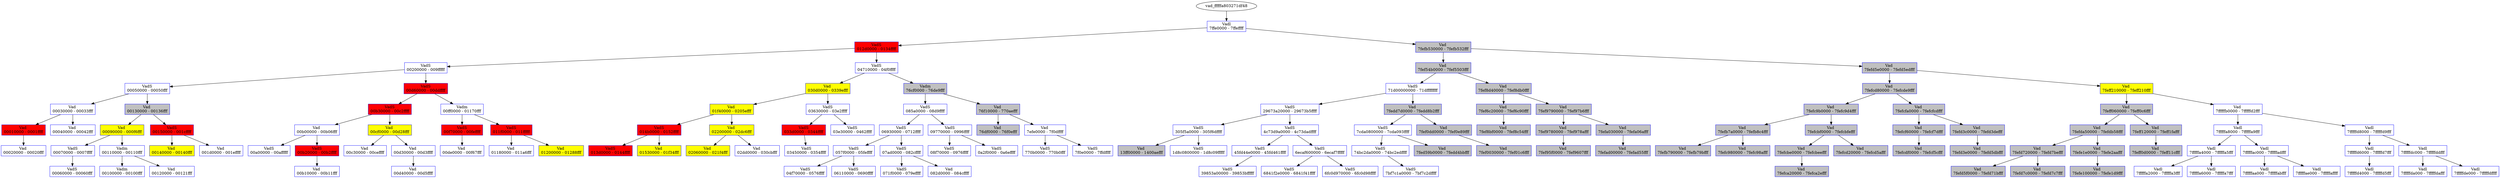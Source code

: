 /* Pid:   3756 */
digraph processtree {
graph [rankdir = "TB"];
vad_fffffa803271df48 -> vad_fffffa803271da10
vad_fffffa803271da10 [label = "{ Vadl\n7ffe0000 - 7ffeffff }"shape = "record" color = "blue" style = "filled" fillcolor = "white"];
vad_fffffa803271da10 -> vad_fffffa803256f2c0
vad_fffffa803256f2c0 [label = "{ VadS\n012d0000 - 0134ffff }"shape = "record" color = "blue" style = "filled" fillcolor = "red"];
vad_fffffa803256f2c0 -> vad_fffffa8031759da0
vad_fffffa8031759da0 [label = "{ VadS\n00200000 - 009fffff }"shape = "record" color = "blue" style = "filled" fillcolor = "white"];
vad_fffffa8031759da0 -> vad_fffffa803173b210
vad_fffffa803173b210 [label = "{ VadS\n00050000 - 00050fff }"shape = "record" color = "blue" style = "filled" fillcolor = "white"];
vad_fffffa803173b210 -> vad_fffffa80326de2d0
vad_fffffa80326de2d0 [label = "{ Vad \n00030000 - 00033fff }"shape = "record" color = "blue" style = "filled" fillcolor = "white"];
vad_fffffa80326de2d0 -> vad_fffffa803272c820
vad_fffffa803272c820 [label = "{ Vad \n00010000 - 0001ffff }"shape = "record" color = "blue" style = "filled" fillcolor = "red"];
vad_fffffa803272c820 -> vad_fffffa803272d120
vad_fffffa803272d120 [label = "{ Vad \n00020000 - 00020fff }"shape = "record" color = "blue" style = "filled" fillcolor = "white"];
vad_fffffa80326de2d0 -> vad_fffffa80326de240
vad_fffffa80326de240 [label = "{ Vad \n00040000 - 00042fff }"shape = "record" color = "blue" style = "filled" fillcolor = "white"];
vad_fffffa803173b210 -> vad_fffffa80325a8bc0
vad_fffffa80325a8bc0 [label = "{ Vad \n00130000 - 00136fff }"shape = "record" color = "blue" style = "filled" fillcolor = "gray"];
vad_fffffa80325a8bc0 -> vad_fffffa80325aa900
vad_fffffa80325aa900 [label = "{ Vad \n00090000 - 000f6fff }"shape = "record" color = "blue" style = "filled" fillcolor = "yellow"];
vad_fffffa80325aa900 -> vad_fffffa80314f7b20
vad_fffffa80314f7b20 [label = "{ VadS\n00070000 - 0007ffff }"shape = "record" color = "blue" style = "filled" fillcolor = "white"];
vad_fffffa80314f7b20 -> vad_fffffa8031754970
vad_fffffa8031754970 [label = "{ VadS\n00060000 - 00060fff }"shape = "record" color = "blue" style = "filled" fillcolor = "white"];
vad_fffffa80325aa900 -> vad_fffffa8032821c10
vad_fffffa8032821c10 [label = "{ Vadm\n00110000 - 00110fff }"shape = "record" color = "blue" style = "filled" fillcolor = "white"];
vad_fffffa8032821c10 -> vad_fffffa803272cdb0
vad_fffffa803272cdb0 [label = "{ Vadm\n00100000 - 00100fff }"shape = "record" color = "blue" style = "filled" fillcolor = "white"];
vad_fffffa8032821c10 -> vad_fffffa803271e7b0
vad_fffffa803271e7b0 [label = "{ Vad \n00120000 - 00121fff }"shape = "record" color = "blue" style = "filled" fillcolor = "white"];
vad_fffffa80325a8bc0 -> vad_fffffa803271d770
vad_fffffa803271d770 [label = "{ VadS\n00150000 - 001cffff }"shape = "record" color = "blue" style = "filled" fillcolor = "red"];
vad_fffffa803271d770 -> vad_fffffa8032737ea0
vad_fffffa8032737ea0 [label = "{ Vad \n00140000 - 00140fff }"shape = "record" color = "blue" style = "filled" fillcolor = "yellow"];
vad_fffffa803271d770 -> vad_fffffa80326731d0
vad_fffffa80326731d0 [label = "{ Vad \n001d0000 - 001effff }"shape = "record" color = "blue" style = "filled" fillcolor = "white"];
vad_fffffa8031759da0 -> vad_fffffa8032729100
vad_fffffa8032729100 [label = "{ VadS\n00d60000 - 00ddffff }"shape = "record" color = "blue" style = "filled" fillcolor = "red"];
vad_fffffa8032729100 -> vad_fffffa80322f0220
vad_fffffa80322f0220 [label = "{ VadS\n00b30000 - 00c2ffff }"shape = "record" color = "blue" style = "filled" fillcolor = "red"];
vad_fffffa80322f0220 -> vad_fffffa803264dd10
vad_fffffa803264dd10 [label = "{ Vad \n00b00000 - 00b06fff }"shape = "record" color = "blue" style = "filled" fillcolor = "white"];
vad_fffffa803264dd10 -> vad_fffffa803272f2d0
vad_fffffa803272f2d0 [label = "{ VadS\n00a00000 - 00afffff }"shape = "record" color = "blue" style = "filled" fillcolor = "white"];
vad_fffffa803264dd10 -> vad_fffffa803272c100
vad_fffffa803272c100 [label = "{ VadS\n00b20000 - 00b2ffff }"shape = "record" color = "blue" style = "filled" fillcolor = "red"];
vad_fffffa803272c100 -> vad_fffffa803264dc80
vad_fffffa803264dc80 [label = "{ Vad \n00b10000 - 00b11fff }"shape = "record" color = "blue" style = "filled" fillcolor = "white"];
vad_fffffa80322f0220 -> vad_fffffa8032673440
vad_fffffa8032673440 [label = "{ Vad \n00cf0000 - 00d28fff }"shape = "record" color = "blue" style = "filled" fillcolor = "yellow"];
vad_fffffa8032673440 -> vad_fffffa8032821dd0
vad_fffffa8032821dd0 [label = "{ Vad \n00c30000 - 00ceffff }"shape = "record" color = "blue" style = "filled" fillcolor = "white"];
vad_fffffa8032673440 -> vad_fffffa8032738190
vad_fffffa8032738190 [label = "{ Vad \n00d30000 - 00d3ffff }"shape = "record" color = "blue" style = "filled" fillcolor = "white"];
vad_fffffa8032738190 -> vad_fffffa803285fa70
vad_fffffa803285fa70 [label = "{ Vad \n00d40000 - 00d5ffff }"shape = "record" color = "blue" style = "filled" fillcolor = "white"];
vad_fffffa8032729100 -> vad_fffffa80325ecf70
vad_fffffa80325ecf70 [label = "{ Vadm\n00ff0000 - 01170fff }"shape = "record" color = "blue" style = "filled" fillcolor = "white"];
vad_fffffa80325ecf70 -> vad_fffffa803271c250
vad_fffffa803271c250 [label = "{ VadS\n00f70000 - 00feffff }"shape = "record" color = "blue" style = "filled" fillcolor = "red"];
vad_fffffa803271c250 -> vad_fffffa80327cb610
vad_fffffa80327cb610 [label = "{ Vad \n00de0000 - 00f67fff }"shape = "record" color = "blue" style = "filled" fillcolor = "white"];
vad_fffffa80325ecf70 -> vad_fffffa80327291f0
vad_fffffa80327291f0 [label = "{ VadS\n011f0000 - 011fffff }"shape = "record" color = "blue" style = "filled" fillcolor = "red"];
vad_fffffa80327291f0 -> vad_fffffa803285f910
vad_fffffa803285f910 [label = "{ Vad \n01180000 - 011a6fff }"shape = "record" color = "blue" style = "filled" fillcolor = "white"];
vad_fffffa80327291f0 -> vad_fffffa8032673bc0
vad_fffffa8032673bc0 [label = "{ Vad \n01200000 - 01288fff }"shape = "record" color = "blue" style = "filled" fillcolor = "yellow"];
vad_fffffa803256f2c0 -> vad_fffffa8031881bf0
vad_fffffa8031881bf0 [label = "{ VadS\n04710000 - 04f0ffff }"shape = "record" color = "blue" style = "filled" fillcolor = "white"];
vad_fffffa8031881bf0 -> vad_fffffa803264dda0
vad_fffffa803264dda0 [label = "{ Vad \n030d0000 - 0339efff }"shape = "record" color = "blue" style = "filled" fillcolor = "yellow"];
vad_fffffa803264dda0 -> vad_fffffa80326739e0
vad_fffffa80326739e0 [label = "{ Vad \n01f40000 - 0205efff }"shape = "record" color = "blue" style = "filled" fillcolor = "yellow"];
vad_fffffa80326739e0 -> vad_fffffa80325b6280
vad_fffffa80325b6280 [label = "{ VadS\n014b0000 - 0152ffff }"shape = "record" color = "blue" style = "filled" fillcolor = "red"];
vad_fffffa80325b6280 -> vad_fffffa80325b60b0
vad_fffffa80325b60b0 [label = "{ VadS\n013d0000 - 0144ffff }"shape = "record" color = "blue" style = "filled" fillcolor = "red"];
vad_fffffa80325b6280 -> vad_fffffa8032673da0
vad_fffffa8032673da0 [label = "{ Vad \n01530000 - 01f34fff }"shape = "record" color = "blue" style = "filled" fillcolor = "yellow"];
vad_fffffa80326739e0 -> vad_fffffa8032673260
vad_fffffa8032673260 [label = "{ Vad \n02200000 - 02dc6fff }"shape = "record" color = "blue" style = "filled" fillcolor = "yellow"];
vad_fffffa8032673260 -> vad_fffffa8032673800
vad_fffffa8032673800 [label = "{ Vad \n02060000 - 021f4fff }"shape = "record" color = "blue" style = "filled" fillcolor = "yellow"];
vad_fffffa8032673260 -> vad_fffffa803264dbf0
vad_fffffa803264dbf0 [label = "{ Vad \n02dd0000 - 030cbfff }"shape = "record" color = "blue" style = "filled" fillcolor = "white"];
vad_fffffa803264dda0 -> vad_fffffa80326ca3f0
vad_fffffa80326ca3f0 [label = "{ VadS\n03630000 - 03e2ffff }"shape = "record" color = "blue" style = "filled" fillcolor = "white"];
vad_fffffa80326ca3f0 -> vad_fffffa803264b010
vad_fffffa803264b010 [label = "{ VadS\n033d0000 - 0344ffff }"shape = "record" color = "blue" style = "filled" fillcolor = "red"];
vad_fffffa803264b010 -> vad_fffffa8032741090
vad_fffffa8032741090 [label = "{ VadS\n03450000 - 0354ffff }"shape = "record" color = "blue" style = "filled" fillcolor = "white"];
vad_fffffa80326ca3f0 -> vad_fffffa80325c4c20
vad_fffffa80325c4c20 [label = "{ VadS\n03e30000 - 0462ffff }"shape = "record" color = "blue" style = "filled" fillcolor = "white"];
vad_fffffa8031881bf0 -> vad_fffffa8032821cb0
vad_fffffa8032821cb0 [label = "{ Vadm\n76cf0000 - 76de9fff }"shape = "record" color = "blue" style = "filled" fillcolor = "gray"];
vad_fffffa8032821cb0 -> vad_fffffa8032702a20
vad_fffffa8032702a20 [label = "{ VadS\n085a0000 - 08d9ffff }"shape = "record" color = "blue" style = "filled" fillcolor = "white"];
vad_fffffa8032702a20 -> vad_fffffa8031effa30
vad_fffffa8031effa30 [label = "{ VadS\n06930000 - 0712ffff }"shape = "record" color = "blue" style = "filled" fillcolor = "white"];
vad_fffffa8031effa30 -> vad_fffffa803185e3a0
vad_fffffa803185e3a0 [label = "{ VadS\n057f0000 - 05feffff }"shape = "record" color = "blue" style = "filled" fillcolor = "white"];
vad_fffffa803185e3a0 -> vad_fffffa8031753d60
vad_fffffa8031753d60 [label = "{ VadS\n04f70000 - 0576ffff }"shape = "record" color = "blue" style = "filled" fillcolor = "white"];
vad_fffffa803185e3a0 -> vad_fffffa8031694160
vad_fffffa8031694160 [label = "{ VadS\n06110000 - 0690ffff }"shape = "record" color = "blue" style = "filled" fillcolor = "white"];
vad_fffffa8031effa30 -> vad_fffffa8032832520
vad_fffffa8032832520 [label = "{ VadS\n07ad0000 - 082cffff }"shape = "record" color = "blue" style = "filled" fillcolor = "white"];
vad_fffffa8032832520 -> vad_fffffa8032753900
vad_fffffa8032753900 [label = "{ VadS\n071f0000 - 079effff }"shape = "record" color = "blue" style = "filled" fillcolor = "white"];
vad_fffffa8032832520 -> vad_fffffa803272f170
vad_fffffa803272f170 [label = "{ Vad \n082d0000 - 084cffff }"shape = "record" color = "blue" style = "filled" fillcolor = "white"];
vad_fffffa8032702a20 -> vad_fffffa80327e35e0
vad_fffffa80327e35e0 [label = "{ VadS\n09770000 - 0996ffff }"shape = "record" color = "blue" style = "filled" fillcolor = "white"];
vad_fffffa80327e35e0 -> vad_fffffa80327028b0
vad_fffffa80327028b0 [label = "{ VadS\n08f70000 - 0976ffff }"shape = "record" color = "blue" style = "filled" fillcolor = "white"];
vad_fffffa80327e35e0 -> vad_fffffa8033598e60
vad_fffffa8033598e60 [label = "{ VadS\n0a2f0000 - 0a6effff }"shape = "record" color = "blue" style = "filled" fillcolor = "white"];
vad_fffffa8032821cb0 -> vad_fffffa803271d8f0
vad_fffffa803271d8f0 [label = "{ Vad \n76f10000 - 770aefff }"shape = "record" color = "blue" style = "filled" fillcolor = "gray"];
vad_fffffa803271d8f0 -> vad_fffffa803272c700
vad_fffffa803272c700 [label = "{ Vad \n76df0000 - 76f0efff }"shape = "record" color = "blue" style = "filled" fillcolor = "gray"];
vad_fffffa803271d8f0 -> vad_fffffa803272f320
vad_fffffa803272f320 [label = "{ Vad \n7efe0000 - 7f0dffff }"shape = "record" color = "blue" style = "filled" fillcolor = "white"];
vad_fffffa803272f320 -> vad_fffffa803256f270
vad_fffffa803256f270 [label = "{ VadS\n770b0000 - 770b0fff }"shape = "record" color = "blue" style = "filled" fillcolor = "white"];
vad_fffffa803272f320 -> vad_fffffa803256f460
vad_fffffa803256f460 [label = "{ VadS\n7f0e0000 - 7ffdffff }"shape = "record" color = "blue" style = "filled" fillcolor = "white"];
vad_fffffa803271da10 -> vad_fffffa803271c2a0
vad_fffffa803271c2a0 [label = "{ Vad \n7fefb530000 - 7fefb532fff }"shape = "record" color = "blue" style = "filled" fillcolor = "gray"];
vad_fffffa803271c2a0 -> vad_fffffa80325a8b30
vad_fffffa80325a8b30 [label = "{ Vad \n7fef54b0000 - 7fef5503fff }"shape = "record" color = "blue" style = "filled" fillcolor = "gray"];
vad_fffffa80325a8b30 -> vad_fffffa803139c110
vad_fffffa803139c110 [label = "{ VadS\n71d00000000 - 71dffffffff }"shape = "record" color = "blue" style = "filled" fillcolor = "white"];
vad_fffffa803139c110 -> vad_fffffa80310a6350
vad_fffffa80310a6350 [label = "{ VadS\n29673a20000 - 29673b5ffff }"shape = "record" color = "blue" style = "filled" fillcolor = "white"];
vad_fffffa80310a6350 -> vad_fffffa8032824b80
vad_fffffa8032824b80 [label = "{ VadS\n305f5a0000 - 305f6dffff }"shape = "record" color = "blue" style = "filled" fillcolor = "white"];
vad_fffffa8032824b80 -> vad_fffffa803271d980
vad_fffffa803271d980 [label = "{ Vad \n13ff00000 - 1400aefff }"shape = "record" color = "blue" style = "filled" fillcolor = "gray"];
vad_fffffa8032824b80 -> vad_fffffa803187dbd0
vad_fffffa803187dbd0 [label = "{ VadS\n1d8c0800000 - 1d8c09fffff }"shape = "record" color = "blue" style = "filled" fillcolor = "white"];
vad_fffffa80310a6350 -> vad_fffffa80328790f0
vad_fffffa80328790f0 [label = "{ VadS\n4c73d9a0000 - 4c73dadffff }"shape = "record" color = "blue" style = "filled" fillcolor = "white"];
vad_fffffa80328790f0 -> vad_fffffa8032836800
vad_fffffa8032836800 [label = "{ VadS\n45fd44e0000 - 45fd461ffff }"shape = "record" color = "blue" style = "filled" fillcolor = "white"];
vad_fffffa8032836800 -> vad_fffffa803273b580
vad_fffffa803273b580 [label = "{ VadS\n39853a00000 - 39853bfffff }"shape = "record" color = "blue" style = "filled" fillcolor = "white"];
vad_fffffa80328790f0 -> vad_fffffa8032454240
vad_fffffa8032454240 [label = "{ VadS\n6ecaf600000 - 6ecaf7fffff }"shape = "record" color = "blue" style = "filled" fillcolor = "white"];
vad_fffffa8032454240 -> vad_fffffa80316fa950
vad_fffffa80316fa950 [label = "{ VadS\n6841f2e0000 - 6841f41ffff }"shape = "record" color = "blue" style = "filled" fillcolor = "white"];
vad_fffffa8032454240 -> vad_fffffa8031e51220
vad_fffffa8031e51220 [label = "{ VadS\n6fc0d970000 - 6fc0d98ffff }"shape = "record" color = "blue" style = "filled" fillcolor = "white"];
vad_fffffa803139c110 -> vad_fffffa80325aac20
vad_fffffa80325aac20 [label = "{ Vad \n7fedd7d0000 - 7fedd8b2fff }"shape = "record" color = "blue" style = "filled" fillcolor = "gray"];
vad_fffffa80325aac20 -> vad_fffffa803273b530
vad_fffffa803273b530 [label = "{ VadS\n7cda0800000 - 7cda093ffff }"shape = "record" color = "blue" style = "filled" fillcolor = "white"];
vad_fffffa803273b530 -> vad_fffffa8032725520
vad_fffffa8032725520 [label = "{ VadS\n74bc2da0000 - 74bc2edffff }"shape = "record" color = "blue" style = "filled" fillcolor = "white"];
vad_fffffa8032725520 -> vad_fffffa803277d4f0
vad_fffffa803277d4f0 [label = "{ VadS\n7bf7c1a0000 - 7bf7c2dffff }"shape = "record" color = "blue" style = "filled" fillcolor = "white"];
vad_fffffa803273b530 -> vad_fffffa80327cb7c0
vad_fffffa80327cb7c0 [label = "{ Vad \n7fed59b0000 - 7fedd4bbfff }"shape = "record" color = "blue" style = "filled" fillcolor = "gray"];
vad_fffffa80325aac20 -> vad_fffffa80325a8c50
vad_fffffa80325a8c50 [label = "{ Vad \n7fef0dd0000 - 7fef0e89fff }"shape = "record" color = "blue" style = "filled" fillcolor = "gray"];
vad_fffffa80325a8c50 -> vad_fffffa80325b6010
vad_fffffa80325b6010 [label = "{ Vad \n7fef0030000 - 7fef01c6fff }"shape = "record" color = "blue" style = "filled" fillcolor = "gray"];
vad_fffffa80325a8b30 -> vad_fffffa80325b63f0
vad_fffffa80325b63f0 [label = "{ Vad \n7fef8d40000 - 7fef8db0fff }"shape = "record" color = "blue" style = "filled" fillcolor = "gray"];
vad_fffffa80325b63f0 -> vad_fffffa80325b6190
vad_fffffa80325b6190 [label = "{ Vad \n7fef6c20000 - 7fef6c90fff }"shape = "record" color = "blue" style = "filled" fillcolor = "gray"];
vad_fffffa80325b6190 -> vad_fffffa80325b6360
vad_fffffa80325b6360 [label = "{ Vad \n7fef8bf0000 - 7fef8c54fff }"shape = "record" color = "blue" style = "filled" fillcolor = "gray"];
vad_fffffa80325b63f0 -> vad_fffffa8032756350
vad_fffffa8032756350 [label = "{ Vad \n7fef9790000 - 7fef97b6fff }"shape = "record" color = "blue" style = "filled" fillcolor = "gray"];
vad_fffffa8032756350 -> vad_fffffa80326c3010
vad_fffffa80326c3010 [label = "{ Vad \n7fef9780000 - 7fef978afff }"shape = "record" color = "blue" style = "filled" fillcolor = "gray"];
vad_fffffa80326c3010 -> vad_fffffa80325b62d0
vad_fffffa80325b62d0 [label = "{ Vad \n7fef95f0000 - 7fef9607fff }"shape = "record" color = "blue" style = "filled" fillcolor = "gray"];
vad_fffffa8032756350 -> vad_fffffa803271e840
vad_fffffa803271e840 [label = "{ Vad \n7fefa030000 - 7fefa06afff }"shape = "record" color = "blue" style = "filled" fillcolor = "gray"];
vad_fffffa803271e840 -> vad_fffffa803264db60
vad_fffffa803264db60 [label = "{ Vad \n7fefad00000 - 7fefad55fff }"shape = "record" color = "blue" style = "filled" fillcolor = "gray"];
vad_fffffa803271c2a0 -> vad_fffffa80327cb730
vad_fffffa80327cb730 [label = "{ Vad \n7fefd5e0000 - 7fefd5edfff }"shape = "record" color = "blue" style = "filled" fillcolor = "gray"];
vad_fffffa80327cb730 -> vad_fffffa803272c790
vad_fffffa803272c790 [label = "{ Vad \n7fefcd80000 - 7fefcde9fff }"shape = "record" color = "blue" style = "filled" fillcolor = "gray"];
vad_fffffa803272c790 -> vad_fffffa8032723960
vad_fffffa8032723960 [label = "{ Vad \n7fefc9b0000 - 7fefc9d4fff }"shape = "record" color = "blue" style = "filled" fillcolor = "gray"];
vad_fffffa8032723960 -> vad_fffffa80325b6100
vad_fffffa80325b6100 [label = "{ Vad \n7fefb7a0000 - 7fefb8c4fff }"shape = "record" color = "blue" style = "filled" fillcolor = "gray"];
vad_fffffa80325b6100 -> vad_fffffa80325aa870
vad_fffffa80325aa870 [label = "{ Vad \n7fefb790000 - 7fefb79bfff }"shape = "record" color = "blue" style = "filled" fillcolor = "gray"];
vad_fffffa80325b6100 -> vad_fffffa803271e8d0
vad_fffffa803271e8d0 [label = "{ Vad \n7fefc980000 - 7fefc98afff }"shape = "record" color = "blue" style = "filled" fillcolor = "gray"];
vad_fffffa8032723960 -> vad_fffffa8032723840
vad_fffffa8032723840 [label = "{ Vad \n7fefcbf0000 - 7fefcbfefff }"shape = "record" color = "blue" style = "filled" fillcolor = "gray"];
vad_fffffa8032723840 -> vad_fffffa803271c940
vad_fffffa803271c940 [label = "{ Vad \n7fefcbe0000 - 7fefcbeefff }"shape = "record" color = "blue" style = "filled" fillcolor = "gray"];
vad_fffffa803271c940 -> vad_fffffa803264df80
vad_fffffa803264df80 [label = "{ Vad \n7fefca20000 - 7fefca2efff }"shape = "record" color = "blue" style = "filled" fillcolor = "gray"];
vad_fffffa8032723840 -> vad_fffffa803271ca60
vad_fffffa803271ca60 [label = "{ Vad \n7fefcd20000 - 7fefcd5afff }"shape = "record" color = "blue" style = "filled" fillcolor = "gray"];
vad_fffffa803272c790 -> vad_fffffa8032821ef0
vad_fffffa8032821ef0 [label = "{ Vad \n7fefcfa0000 - 7fefcfcdfff }"shape = "record" color = "blue" style = "filled" fillcolor = "gray"];
vad_fffffa8032821ef0 -> vad_fffffa80327238d0
vad_fffffa80327238d0 [label = "{ Vad \n7fefcf60000 - 7fefcf7dfff }"shape = "record" color = "blue" style = "filled" fillcolor = "gray"];
vad_fffffa80327238d0 -> vad_fffffa803271c9d0
vad_fffffa803271c9d0 [label = "{ Vad \n7fefcdf0000 - 7fefcf5cfff }"shape = "record" color = "blue" style = "filled" fillcolor = "gray"];
vad_fffffa8032821ef0 -> vad_fffffa80327cb970
vad_fffffa80327cb970 [label = "{ Vad \n7fefd3c0000 - 7fefd3defff }"shape = "record" color = "blue" style = "filled" fillcolor = "gray"];
vad_fffffa80327cb970 -> vad_fffffa80326c30a0
vad_fffffa80326c30a0 [label = "{ Vad \n7fefd3e0000 - 7fefd5dbfff }"shape = "record" color = "blue" style = "filled" fillcolor = "gray"];
vad_fffffa80327cb730 -> vad_fffffa80326de5a0
vad_fffffa80326de5a0 [label = "{ Vad \n7feff210000 - 7feff210fff }"shape = "record" color = "blue" style = "filled" fillcolor = "yellow"];
vad_fffffa80326de5a0 -> vad_fffffa80327cb850
vad_fffffa80327cb850 [label = "{ Vad \n7feff060000 - 7feff0c6fff }"shape = "record" color = "blue" style = "filled" fillcolor = "gray"];
vad_fffffa80327cb850 -> vad_fffffa8032821e60
vad_fffffa8032821e60 [label = "{ Vad \n7fefda50000 - 7fefdb58fff }"shape = "record" color = "blue" style = "filled" fillcolor = "gray"];
vad_fffffa8032821e60 -> vad_fffffa8032729150
vad_fffffa8032729150 [label = "{ Vad \n7fefd720000 - 7fefd7befff }"shape = "record" color = "blue" style = "filled" fillcolor = "gray"];
vad_fffffa8032729150 -> vad_fffffa803271c350
vad_fffffa803271c350 [label = "{ Vad \n7fefd5f0000 - 7fefd71bfff }"shape = "record" color = "blue" style = "filled" fillcolor = "gray"];
vad_fffffa8032729150 -> vad_fffffa80327563e0
vad_fffffa80327563e0 [label = "{ Vad \n7fefd7c0000 - 7fefd7c7fff }"shape = "record" color = "blue" style = "filled" fillcolor = "gray"];
vad_fffffa8032821e60 -> vad_fffffa80327cb6a0
vad_fffffa80327cb6a0 [label = "{ Vad \n7fefe1e0000 - 7fefe2aafff }"shape = "record" color = "blue" style = "filled" fillcolor = "gray"];
vad_fffffa80327cb6a0 -> vad_fffffa80326c3130
vad_fffffa80326c3130 [label = "{ Vad \n7fefe100000 - 7fefe1d9fff }"shape = "record" color = "blue" style = "filled" fillcolor = "gray"];
vad_fffffa80327cb850 -> vad_fffffa80327cb8e0
vad_fffffa80327cb8e0 [label = "{ Vad \n7feff120000 - 7feff1fafff }"shape = "record" color = "blue" style = "filled" fillcolor = "gray"];
vad_fffffa80327cb8e0 -> vad_fffffa8032729240
vad_fffffa8032729240 [label = "{ Vad \n7feff0d0000 - 7feff11cfff }"shape = "record" color = "blue" style = "filled" fillcolor = "gray"];
vad_fffffa80326de5a0 -> vad_fffffa803271d860
vad_fffffa803271d860 [label = "{ Vad \n7fffffb0000 - 7fffffd2fff }"shape = "record" color = "blue" style = "filled" fillcolor = "white"];
vad_fffffa803271d860 -> vad_fffffa8032d49af0
vad_fffffa8032d49af0 [label = "{ Vadl\n7fffffa8000 - 7fffffa9fff }"shape = "record" color = "blue" style = "filled" fillcolor = "white"];
vad_fffffa8032d49af0 -> vad_fffffa8032702980
vad_fffffa8032702980 [label = "{ Vadl\n7fffffa4000 - 7fffffa5fff }"shape = "record" color = "blue" style = "filled" fillcolor = "white"];
vad_fffffa8032702980 -> vad_fffffa803285a550
vad_fffffa803285a550 [label = "{ Vadl\n7fffffa2000 - 7fffffa3fff }"shape = "record" color = "blue" style = "filled" fillcolor = "white"];
vad_fffffa8032702980 -> vad_fffffa8032702a70
vad_fffffa8032702a70 [label = "{ Vadl\n7fffffa6000 - 7fffffa7fff }"shape = "record" color = "blue" style = "filled" fillcolor = "white"];
vad_fffffa8032d49af0 -> vad_fffffa803264d2c0
vad_fffffa803264d2c0 [label = "{ Vadl\n7fffffac000 - 7fffffadfff }"shape = "record" color = "blue" style = "filled" fillcolor = "white"];
vad_fffffa803264d2c0 -> vad_fffffa8032758610
vad_fffffa8032758610 [label = "{ Vadl\n7fffffaa000 - 7fffffabfff }"shape = "record" color = "blue" style = "filled" fillcolor = "white"];
vad_fffffa803264d2c0 -> vad_fffffa803264d470
vad_fffffa803264d470 [label = "{ Vadl\n7fffffae000 - 7fffffaffff }"shape = "record" color = "blue" style = "filled" fillcolor = "white"];
vad_fffffa803271d860 -> vad_fffffa803264d5b0
vad_fffffa803264d5b0 [label = "{ Vadl\n7fffffd8000 - 7fffffd9fff }"shape = "record" color = "blue" style = "filled" fillcolor = "white"];
vad_fffffa803264d5b0 -> vad_fffffa803264d510
vad_fffffa803264d510 [label = "{ Vadl\n7fffffd6000 - 7fffffd7fff }"shape = "record" color = "blue" style = "filled" fillcolor = "white"];
vad_fffffa803264d510 -> vad_fffffa803271a550
vad_fffffa803271a550 [label = "{ Vadl\n7fffffd4000 - 7fffffd5fff }"shape = "record" color = "blue" style = "filled" fillcolor = "white"];
vad_fffffa803264d5b0 -> vad_fffffa8032722c30
vad_fffffa8032722c30 [label = "{ Vadl\n7fffffdc000 - 7fffffddfff }"shape = "record" color = "blue" style = "filled" fillcolor = "white"];
vad_fffffa8032722c30 -> vad_fffffa803271d7c0
vad_fffffa803271d7c0 [label = "{ Vadl\n7fffffda000 - 7fffffdafff }"shape = "record" color = "blue" style = "filled" fillcolor = "white"];
vad_fffffa8032722c30 -> vad_fffffa80326de500
vad_fffffa80326de500 [label = "{ Vadl\n7fffffde000 - 7fffffdffff }"shape = "record" color = "blue" style = "filled" fillcolor = "white"];
}
